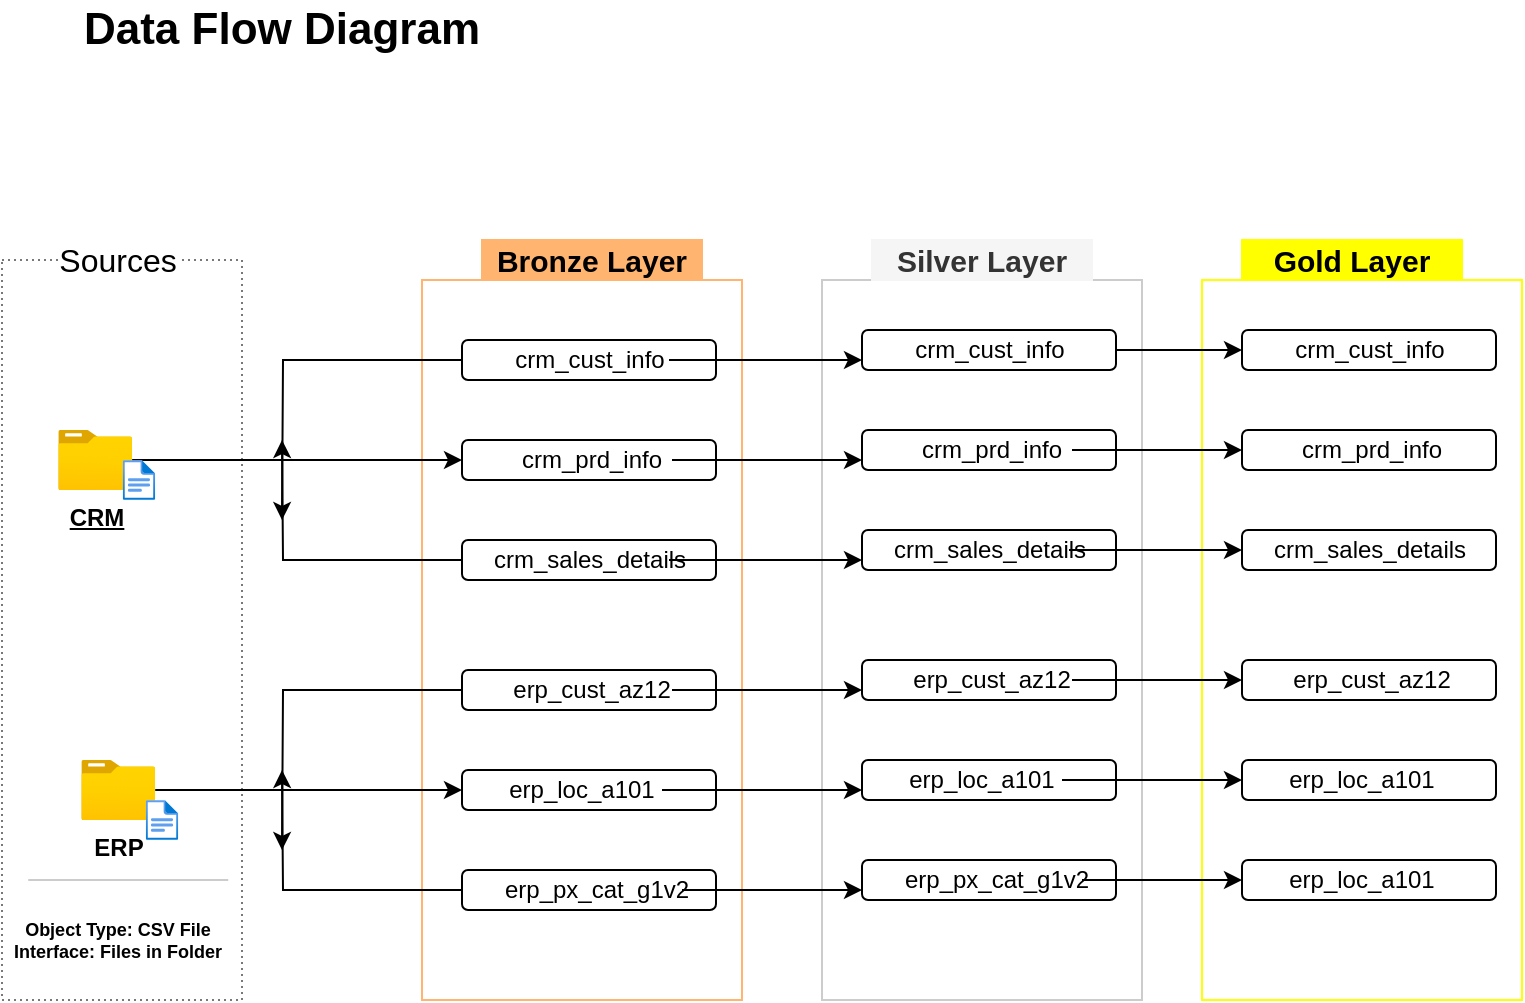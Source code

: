 <mxfile version="26.2.15">
  <diagram id="C5RBs43oDa-KdzZeNtuy" name="Page-1">
    <mxGraphModel dx="1042" dy="634" grid="1" gridSize="10" guides="1" tooltips="1" connect="1" arrows="1" fold="1" page="1" pageScale="1" pageWidth="827" pageHeight="1169" math="0" shadow="0">
      <root>
        <mxCell id="WIyWlLk6GJQsqaUBKTNV-0" />
        <mxCell id="WIyWlLk6GJQsqaUBKTNV-1" parent="WIyWlLk6GJQsqaUBKTNV-0" />
        <mxCell id="lPJ8_AUzKYWF8t1PkoNp-1" value="" style="rounded=0;whiteSpace=wrap;html=1;fillColor=none;strokeColor=light-dark(#787878, #ededed);dashed=1;dashPattern=1 2;" vertex="1" parent="WIyWlLk6GJQsqaUBKTNV-1">
          <mxGeometry x="20" y="150" width="120" height="370" as="geometry" />
        </mxCell>
        <mxCell id="lPJ8_AUzKYWF8t1PkoNp-2" value="Sources" style="rounded=0;whiteSpace=wrap;html=1;textShadow=0;fontSize=16;strokeColor=none;fontStyle=0" vertex="1" parent="WIyWlLk6GJQsqaUBKTNV-1">
          <mxGeometry x="48.12" y="140" width="60" height="20" as="geometry" />
        </mxCell>
        <mxCell id="lPJ8_AUzKYWF8t1PkoNp-7" value="Bronze Layer" style="rounded=0;whiteSpace=wrap;html=1;fillColor=#FFB570;strokeColor=light-dark(#ffb570, #6d5100);textShadow=0;fontSize=15;fontStyle=1" vertex="1" parent="WIyWlLk6GJQsqaUBKTNV-1">
          <mxGeometry x="260" y="140" width="110" height="20" as="geometry" />
        </mxCell>
        <mxCell id="lPJ8_AUzKYWF8t1PkoNp-8" value="" style="rounded=0;whiteSpace=wrap;html=1;fillColor=none;strokeColor=#FFB570;textShadow=1;fontSize=16;" vertex="1" parent="WIyWlLk6GJQsqaUBKTNV-1">
          <mxGeometry x="230" y="160" width="160" height="360" as="geometry" />
        </mxCell>
        <mxCell id="lPJ8_AUzKYWF8t1PkoNp-9" value="" style="rounded=0;whiteSpace=wrap;html=1;fillColor=none;strokeColor=#CCCCCC;textShadow=1;fontSize=16;fontColor=#333333;fontStyle=1" vertex="1" parent="WIyWlLk6GJQsqaUBKTNV-1">
          <mxGeometry x="430" y="160" width="160" height="360" as="geometry" />
        </mxCell>
        <mxCell id="lPJ8_AUzKYWF8t1PkoNp-10" value="" style="rounded=0;whiteSpace=wrap;html=1;fillColor=none;strokeColor=#FFFF00;textShadow=1;fontSize=16;" vertex="1" parent="WIyWlLk6GJQsqaUBKTNV-1">
          <mxGeometry x="620" y="160" width="160" height="360" as="geometry" />
        </mxCell>
        <mxCell id="lPJ8_AUzKYWF8t1PkoNp-80" style="edgeStyle=orthogonalEdgeStyle;rounded=0;orthogonalLoop=1;jettySize=auto;html=1;entryX=0;entryY=0.5;entryDx=0;entryDy=0;" edge="1" parent="WIyWlLk6GJQsqaUBKTNV-1" source="lPJ8_AUzKYWF8t1PkoNp-13" target="lPJ8_AUzKYWF8t1PkoNp-43">
          <mxGeometry relative="1" as="geometry" />
        </mxCell>
        <mxCell id="lPJ8_AUzKYWF8t1PkoNp-13" value="CRM" style="image;aspect=fixed;html=1;points=[];align=center;fontSize=12;image=img/lib/azure2/general/Folder_Blank.svg;fontStyle=5;fontFamily=Helvetica;" vertex="1" parent="WIyWlLk6GJQsqaUBKTNV-1">
          <mxGeometry x="48.12" y="235" width="36.96" height="30" as="geometry" />
        </mxCell>
        <mxCell id="lPJ8_AUzKYWF8t1PkoNp-89" style="edgeStyle=orthogonalEdgeStyle;rounded=0;orthogonalLoop=1;jettySize=auto;html=1;entryX=0;entryY=0.5;entryDx=0;entryDy=0;" edge="1" parent="WIyWlLk6GJQsqaUBKTNV-1" source="lPJ8_AUzKYWF8t1PkoNp-14" target="lPJ8_AUzKYWF8t1PkoNp-87">
          <mxGeometry relative="1" as="geometry" />
        </mxCell>
        <mxCell id="lPJ8_AUzKYWF8t1PkoNp-14" value="ERP" style="image;aspect=fixed;html=1;points=[];align=center;fontSize=12;image=img/lib/azure2/general/Folder_Blank.svg;fontStyle=1;fontFamily=Helvetica;" vertex="1" parent="WIyWlLk6GJQsqaUBKTNV-1">
          <mxGeometry x="59.64" y="400" width="36.96" height="30" as="geometry" />
        </mxCell>
        <mxCell id="lPJ8_AUzKYWF8t1PkoNp-15" value="" style="image;aspect=fixed;html=1;points=[];align=center;fontSize=12;image=img/lib/azure2/general/File.svg;fontStyle=0" vertex="1" parent="WIyWlLk6GJQsqaUBKTNV-1">
          <mxGeometry x="91.89" y="420" width="16.23" height="20" as="geometry" />
        </mxCell>
        <mxCell id="lPJ8_AUzKYWF8t1PkoNp-16" value="" style="endArrow=none;html=1;rounded=0;fillColor=#f5f5f5;strokeColor=#CCCCCC;" edge="1" parent="WIyWlLk6GJQsqaUBKTNV-1">
          <mxGeometry width="50" height="50" relative="1" as="geometry">
            <mxPoint x="63.12" y="460" as="sourcePoint" />
            <mxPoint x="113.12" y="460" as="targetPoint" />
            <Array as="points">
              <mxPoint x="33.12" y="460" />
              <mxPoint x="133.12" y="460" />
            </Array>
          </mxGeometry>
        </mxCell>
        <mxCell id="lPJ8_AUzKYWF8t1PkoNp-17" value="&lt;span&gt;Object Type:&lt;/span&gt; CSV File&lt;div&gt;&lt;span&gt;Interface:&lt;/span&gt; Files in Folder&lt;/div&gt;" style="text;html=1;align=center;verticalAlign=middle;whiteSpace=wrap;rounded=0;fontSize=9;fontStyle=1" vertex="1" parent="WIyWlLk6GJQsqaUBKTNV-1">
          <mxGeometry x="23.12" y="475" width="110" height="30" as="geometry" />
        </mxCell>
        <mxCell id="lPJ8_AUzKYWF8t1PkoNp-18" value="" style="image;aspect=fixed;html=1;points=[];align=center;fontSize=12;image=img/lib/azure2/general/File.svg;fontStyle=0" vertex="1" parent="WIyWlLk6GJQsqaUBKTNV-1">
          <mxGeometry x="80.37" y="250" width="16.23" height="20" as="geometry" />
        </mxCell>
        <mxCell id="lPJ8_AUzKYWF8t1PkoNp-69" style="edgeStyle=orthogonalEdgeStyle;rounded=0;orthogonalLoop=1;jettySize=auto;html=1;" edge="1" parent="WIyWlLk6GJQsqaUBKTNV-1" source="lPJ8_AUzKYWF8t1PkoNp-42">
          <mxGeometry relative="1" as="geometry">
            <mxPoint x="160" y="280" as="targetPoint" />
          </mxGeometry>
        </mxCell>
        <mxCell id="lPJ8_AUzKYWF8t1PkoNp-42" value="" style="rounded=1;whiteSpace=wrap;html=1;" vertex="1" parent="WIyWlLk6GJQsqaUBKTNV-1">
          <mxGeometry x="250" y="190" width="127" height="20" as="geometry" />
        </mxCell>
        <mxCell id="lPJ8_AUzKYWF8t1PkoNp-43" value="" style="rounded=1;whiteSpace=wrap;html=1;" vertex="1" parent="WIyWlLk6GJQsqaUBKTNV-1">
          <mxGeometry x="250" y="240" width="127" height="20" as="geometry" />
        </mxCell>
        <mxCell id="lPJ8_AUzKYWF8t1PkoNp-78" style="edgeStyle=orthogonalEdgeStyle;rounded=0;orthogonalLoop=1;jettySize=auto;html=1;" edge="1" parent="WIyWlLk6GJQsqaUBKTNV-1" source="lPJ8_AUzKYWF8t1PkoNp-44">
          <mxGeometry relative="1" as="geometry">
            <mxPoint x="160" y="240" as="targetPoint" />
          </mxGeometry>
        </mxCell>
        <mxCell id="lPJ8_AUzKYWF8t1PkoNp-44" value="" style="rounded=1;whiteSpace=wrap;html=1;" vertex="1" parent="WIyWlLk6GJQsqaUBKTNV-1">
          <mxGeometry x="250" y="290" width="127" height="20" as="geometry" />
        </mxCell>
        <mxCell id="lPJ8_AUzKYWF8t1PkoNp-84" style="edgeStyle=orthogonalEdgeStyle;rounded=0;orthogonalLoop=1;jettySize=auto;html=1;" edge="1" source="lPJ8_AUzKYWF8t1PkoNp-86" parent="WIyWlLk6GJQsqaUBKTNV-1">
          <mxGeometry relative="1" as="geometry">
            <mxPoint x="160" y="445" as="targetPoint" />
          </mxGeometry>
        </mxCell>
        <mxCell id="lPJ8_AUzKYWF8t1PkoNp-85" style="edgeStyle=orthogonalEdgeStyle;rounded=0;orthogonalLoop=1;jettySize=auto;html=1;" edge="1" source="lPJ8_AUzKYWF8t1PkoNp-88" parent="WIyWlLk6GJQsqaUBKTNV-1">
          <mxGeometry relative="1" as="geometry">
            <mxPoint x="160" y="405" as="targetPoint" />
          </mxGeometry>
        </mxCell>
        <mxCell id="lPJ8_AUzKYWF8t1PkoNp-86" value="" style="rounded=1;whiteSpace=wrap;html=1;" vertex="1" parent="WIyWlLk6GJQsqaUBKTNV-1">
          <mxGeometry x="250" y="355" width="127" height="20" as="geometry" />
        </mxCell>
        <mxCell id="lPJ8_AUzKYWF8t1PkoNp-87" value="" style="rounded=1;whiteSpace=wrap;html=1;" vertex="1" parent="WIyWlLk6GJQsqaUBKTNV-1">
          <mxGeometry x="250" y="405" width="127" height="20" as="geometry" />
        </mxCell>
        <mxCell id="lPJ8_AUzKYWF8t1PkoNp-88" value="" style="rounded=1;whiteSpace=wrap;html=1;" vertex="1" parent="WIyWlLk6GJQsqaUBKTNV-1">
          <mxGeometry x="250" y="455" width="127" height="20" as="geometry" />
        </mxCell>
        <mxCell id="lPJ8_AUzKYWF8t1PkoNp-112" style="edgeStyle=orthogonalEdgeStyle;rounded=0;orthogonalLoop=1;jettySize=auto;html=1;entryX=0;entryY=0.75;entryDx=0;entryDy=0;" edge="1" parent="WIyWlLk6GJQsqaUBKTNV-1" source="lPJ8_AUzKYWF8t1PkoNp-90" target="lPJ8_AUzKYWF8t1PkoNp-99">
          <mxGeometry relative="1" as="geometry" />
        </mxCell>
        <mxCell id="lPJ8_AUzKYWF8t1PkoNp-90" value="crm_cust_info" style="text;html=1;align=center;verticalAlign=middle;whiteSpace=wrap;rounded=0;" vertex="1" parent="WIyWlLk6GJQsqaUBKTNV-1">
          <mxGeometry x="273.5" y="185" width="80" height="30" as="geometry" />
        </mxCell>
        <mxCell id="lPJ8_AUzKYWF8t1PkoNp-115" style="edgeStyle=orthogonalEdgeStyle;rounded=0;orthogonalLoop=1;jettySize=auto;html=1;entryX=0;entryY=0.75;entryDx=0;entryDy=0;" edge="1" parent="WIyWlLk6GJQsqaUBKTNV-1" source="lPJ8_AUzKYWF8t1PkoNp-91" target="lPJ8_AUzKYWF8t1PkoNp-100">
          <mxGeometry relative="1" as="geometry" />
        </mxCell>
        <mxCell id="lPJ8_AUzKYWF8t1PkoNp-91" value="crm_prd_info" style="text;html=1;align=center;verticalAlign=middle;whiteSpace=wrap;rounded=0;" vertex="1" parent="WIyWlLk6GJQsqaUBKTNV-1">
          <mxGeometry x="275" y="235" width="80" height="30" as="geometry" />
        </mxCell>
        <mxCell id="lPJ8_AUzKYWF8t1PkoNp-114" style="edgeStyle=orthogonalEdgeStyle;rounded=0;orthogonalLoop=1;jettySize=auto;html=1;entryX=0;entryY=0.75;entryDx=0;entryDy=0;" edge="1" parent="WIyWlLk6GJQsqaUBKTNV-1" source="lPJ8_AUzKYWF8t1PkoNp-92" target="lPJ8_AUzKYWF8t1PkoNp-101">
          <mxGeometry relative="1" as="geometry" />
        </mxCell>
        <mxCell id="lPJ8_AUzKYWF8t1PkoNp-92" value="crm_sales_details" style="text;html=1;align=center;verticalAlign=middle;whiteSpace=wrap;rounded=0;" vertex="1" parent="WIyWlLk6GJQsqaUBKTNV-1">
          <mxGeometry x="273.5" y="285" width="80" height="30" as="geometry" />
        </mxCell>
        <mxCell id="lPJ8_AUzKYWF8t1PkoNp-120" style="edgeStyle=orthogonalEdgeStyle;rounded=0;orthogonalLoop=1;jettySize=auto;html=1;entryX=0;entryY=0.75;entryDx=0;entryDy=0;" edge="1" parent="WIyWlLk6GJQsqaUBKTNV-1" source="lPJ8_AUzKYWF8t1PkoNp-93" target="lPJ8_AUzKYWF8t1PkoNp-102">
          <mxGeometry relative="1" as="geometry" />
        </mxCell>
        <mxCell id="lPJ8_AUzKYWF8t1PkoNp-93" value="erp_cust_az12" style="text;html=1;align=center;verticalAlign=middle;whiteSpace=wrap;rounded=0;" vertex="1" parent="WIyWlLk6GJQsqaUBKTNV-1">
          <mxGeometry x="275" y="350" width="80" height="30" as="geometry" />
        </mxCell>
        <mxCell id="lPJ8_AUzKYWF8t1PkoNp-118" style="edgeStyle=orthogonalEdgeStyle;rounded=0;orthogonalLoop=1;jettySize=auto;html=1;entryX=0;entryY=0.75;entryDx=0;entryDy=0;" edge="1" parent="WIyWlLk6GJQsqaUBKTNV-1" source="lPJ8_AUzKYWF8t1PkoNp-94" target="lPJ8_AUzKYWF8t1PkoNp-104">
          <mxGeometry relative="1" as="geometry" />
        </mxCell>
        <mxCell id="lPJ8_AUzKYWF8t1PkoNp-94" value="erp_px_cat_g1v2" style="text;html=1;align=center;verticalAlign=middle;whiteSpace=wrap;rounded=0;" vertex="1" parent="WIyWlLk6GJQsqaUBKTNV-1">
          <mxGeometry x="275" y="450" width="85" height="30" as="geometry" />
        </mxCell>
        <mxCell id="lPJ8_AUzKYWF8t1PkoNp-119" style="edgeStyle=orthogonalEdgeStyle;rounded=0;orthogonalLoop=1;jettySize=auto;html=1;entryX=0;entryY=0.75;entryDx=0;entryDy=0;" edge="1" parent="WIyWlLk6GJQsqaUBKTNV-1" source="lPJ8_AUzKYWF8t1PkoNp-97" target="lPJ8_AUzKYWF8t1PkoNp-103">
          <mxGeometry relative="1" as="geometry">
            <mxPoint x="440" y="415" as="targetPoint" />
          </mxGeometry>
        </mxCell>
        <mxCell id="lPJ8_AUzKYWF8t1PkoNp-97" value="erp_loc_a101" style="text;html=1;align=center;verticalAlign=middle;whiteSpace=wrap;rounded=0;" vertex="1" parent="WIyWlLk6GJQsqaUBKTNV-1">
          <mxGeometry x="270" y="400" width="80" height="30" as="geometry" />
        </mxCell>
        <mxCell id="lPJ8_AUzKYWF8t1PkoNp-145" style="edgeStyle=orthogonalEdgeStyle;rounded=0;orthogonalLoop=1;jettySize=auto;html=1;entryX=0;entryY=0.5;entryDx=0;entryDy=0;" edge="1" parent="WIyWlLk6GJQsqaUBKTNV-1" source="lPJ8_AUzKYWF8t1PkoNp-99" target="lPJ8_AUzKYWF8t1PkoNp-134">
          <mxGeometry relative="1" as="geometry" />
        </mxCell>
        <mxCell id="lPJ8_AUzKYWF8t1PkoNp-99" value="" style="rounded=1;whiteSpace=wrap;html=1;" vertex="1" parent="WIyWlLk6GJQsqaUBKTNV-1">
          <mxGeometry x="450" y="185" width="127" height="20" as="geometry" />
        </mxCell>
        <mxCell id="lPJ8_AUzKYWF8t1PkoNp-100" value="" style="rounded=1;whiteSpace=wrap;html=1;" vertex="1" parent="WIyWlLk6GJQsqaUBKTNV-1">
          <mxGeometry x="450" y="235" width="127" height="20" as="geometry" />
        </mxCell>
        <mxCell id="lPJ8_AUzKYWF8t1PkoNp-101" value="" style="rounded=1;whiteSpace=wrap;html=1;" vertex="1" parent="WIyWlLk6GJQsqaUBKTNV-1">
          <mxGeometry x="450" y="285" width="127" height="20" as="geometry" />
        </mxCell>
        <mxCell id="lPJ8_AUzKYWF8t1PkoNp-102" value="" style="rounded=1;whiteSpace=wrap;html=1;" vertex="1" parent="WIyWlLk6GJQsqaUBKTNV-1">
          <mxGeometry x="450" y="350" width="127" height="20" as="geometry" />
        </mxCell>
        <mxCell id="lPJ8_AUzKYWF8t1PkoNp-103" value="" style="rounded=1;whiteSpace=wrap;html=1;" vertex="1" parent="WIyWlLk6GJQsqaUBKTNV-1">
          <mxGeometry x="450" y="400" width="127" height="20" as="geometry" />
        </mxCell>
        <mxCell id="lPJ8_AUzKYWF8t1PkoNp-104" value="" style="rounded=1;whiteSpace=wrap;html=1;" vertex="1" parent="WIyWlLk6GJQsqaUBKTNV-1">
          <mxGeometry x="450" y="450" width="127" height="20" as="geometry" />
        </mxCell>
        <mxCell id="lPJ8_AUzKYWF8t1PkoNp-105" value="crm_cust_info" style="text;html=1;align=center;verticalAlign=middle;whiteSpace=wrap;rounded=0;" vertex="1" parent="WIyWlLk6GJQsqaUBKTNV-1">
          <mxGeometry x="473.5" y="180" width="80" height="30" as="geometry" />
        </mxCell>
        <mxCell id="lPJ8_AUzKYWF8t1PkoNp-146" style="edgeStyle=orthogonalEdgeStyle;rounded=0;orthogonalLoop=1;jettySize=auto;html=1;entryX=0;entryY=0.5;entryDx=0;entryDy=0;" edge="1" parent="WIyWlLk6GJQsqaUBKTNV-1" source="lPJ8_AUzKYWF8t1PkoNp-106" target="lPJ8_AUzKYWF8t1PkoNp-135">
          <mxGeometry relative="1" as="geometry" />
        </mxCell>
        <mxCell id="lPJ8_AUzKYWF8t1PkoNp-106" value="crm_prd_info" style="text;html=1;align=center;verticalAlign=middle;whiteSpace=wrap;rounded=0;" vertex="1" parent="WIyWlLk6GJQsqaUBKTNV-1">
          <mxGeometry x="475" y="230" width="80" height="30" as="geometry" />
        </mxCell>
        <mxCell id="lPJ8_AUzKYWF8t1PkoNp-147" style="edgeStyle=orthogonalEdgeStyle;rounded=0;orthogonalLoop=1;jettySize=auto;html=1;entryX=0;entryY=0.5;entryDx=0;entryDy=0;" edge="1" parent="WIyWlLk6GJQsqaUBKTNV-1" source="lPJ8_AUzKYWF8t1PkoNp-107" target="lPJ8_AUzKYWF8t1PkoNp-136">
          <mxGeometry relative="1" as="geometry" />
        </mxCell>
        <mxCell id="lPJ8_AUzKYWF8t1PkoNp-107" value="crm_sales_details" style="text;html=1;align=center;verticalAlign=middle;whiteSpace=wrap;rounded=0;" vertex="1" parent="WIyWlLk6GJQsqaUBKTNV-1">
          <mxGeometry x="473.5" y="280" width="80" height="30" as="geometry" />
        </mxCell>
        <mxCell id="lPJ8_AUzKYWF8t1PkoNp-148" style="edgeStyle=orthogonalEdgeStyle;rounded=0;orthogonalLoop=1;jettySize=auto;html=1;entryX=0;entryY=0.5;entryDx=0;entryDy=0;" edge="1" parent="WIyWlLk6GJQsqaUBKTNV-1" source="lPJ8_AUzKYWF8t1PkoNp-108" target="lPJ8_AUzKYWF8t1PkoNp-137">
          <mxGeometry relative="1" as="geometry" />
        </mxCell>
        <mxCell id="lPJ8_AUzKYWF8t1PkoNp-108" value="erp_cust_az12" style="text;html=1;align=center;verticalAlign=middle;whiteSpace=wrap;rounded=0;" vertex="1" parent="WIyWlLk6GJQsqaUBKTNV-1">
          <mxGeometry x="475" y="345" width="80" height="30" as="geometry" />
        </mxCell>
        <mxCell id="lPJ8_AUzKYWF8t1PkoNp-151" style="edgeStyle=orthogonalEdgeStyle;rounded=0;orthogonalLoop=1;jettySize=auto;html=1;entryX=0;entryY=0.5;entryDx=0;entryDy=0;" edge="1" parent="WIyWlLk6GJQsqaUBKTNV-1" source="lPJ8_AUzKYWF8t1PkoNp-109" target="lPJ8_AUzKYWF8t1PkoNp-139">
          <mxGeometry relative="1" as="geometry" />
        </mxCell>
        <mxCell id="lPJ8_AUzKYWF8t1PkoNp-109" value="erp_px_cat_g1v2" style="text;html=1;align=center;verticalAlign=middle;whiteSpace=wrap;rounded=0;" vertex="1" parent="WIyWlLk6GJQsqaUBKTNV-1">
          <mxGeometry x="475" y="445" width="85" height="30" as="geometry" />
        </mxCell>
        <mxCell id="lPJ8_AUzKYWF8t1PkoNp-150" style="edgeStyle=orthogonalEdgeStyle;rounded=0;orthogonalLoop=1;jettySize=auto;html=1;entryX=0;entryY=0.5;entryDx=0;entryDy=0;" edge="1" parent="WIyWlLk6GJQsqaUBKTNV-1" source="lPJ8_AUzKYWF8t1PkoNp-110" target="lPJ8_AUzKYWF8t1PkoNp-138">
          <mxGeometry relative="1" as="geometry" />
        </mxCell>
        <mxCell id="lPJ8_AUzKYWF8t1PkoNp-110" value="erp_loc_a101" style="text;html=1;align=center;verticalAlign=middle;whiteSpace=wrap;rounded=0;" vertex="1" parent="WIyWlLk6GJQsqaUBKTNV-1">
          <mxGeometry x="470" y="395" width="80" height="30" as="geometry" />
        </mxCell>
        <mxCell id="lPJ8_AUzKYWF8t1PkoNp-134" value="" style="rounded=1;whiteSpace=wrap;html=1;" vertex="1" parent="WIyWlLk6GJQsqaUBKTNV-1">
          <mxGeometry x="640" y="185" width="127" height="20" as="geometry" />
        </mxCell>
        <mxCell id="lPJ8_AUzKYWF8t1PkoNp-135" value="" style="rounded=1;whiteSpace=wrap;html=1;" vertex="1" parent="WIyWlLk6GJQsqaUBKTNV-1">
          <mxGeometry x="640" y="235" width="127" height="20" as="geometry" />
        </mxCell>
        <mxCell id="lPJ8_AUzKYWF8t1PkoNp-136" value="" style="rounded=1;whiteSpace=wrap;html=1;" vertex="1" parent="WIyWlLk6GJQsqaUBKTNV-1">
          <mxGeometry x="640" y="285" width="127" height="20" as="geometry" />
        </mxCell>
        <mxCell id="lPJ8_AUzKYWF8t1PkoNp-137" value="" style="rounded=1;whiteSpace=wrap;html=1;" vertex="1" parent="WIyWlLk6GJQsqaUBKTNV-1">
          <mxGeometry x="640" y="350" width="127" height="20" as="geometry" />
        </mxCell>
        <mxCell id="lPJ8_AUzKYWF8t1PkoNp-138" value="" style="rounded=1;whiteSpace=wrap;html=1;" vertex="1" parent="WIyWlLk6GJQsqaUBKTNV-1">
          <mxGeometry x="640" y="400" width="127" height="20" as="geometry" />
        </mxCell>
        <mxCell id="lPJ8_AUzKYWF8t1PkoNp-139" value="" style="rounded=1;whiteSpace=wrap;html=1;" vertex="1" parent="WIyWlLk6GJQsqaUBKTNV-1">
          <mxGeometry x="640" y="450" width="127" height="20" as="geometry" />
        </mxCell>
        <mxCell id="lPJ8_AUzKYWF8t1PkoNp-140" value="crm_cust_info" style="text;html=1;align=center;verticalAlign=middle;whiteSpace=wrap;rounded=0;" vertex="1" parent="WIyWlLk6GJQsqaUBKTNV-1">
          <mxGeometry x="663.5" y="180" width="80" height="30" as="geometry" />
        </mxCell>
        <mxCell id="lPJ8_AUzKYWF8t1PkoNp-141" value="crm_prd_info" style="text;html=1;align=center;verticalAlign=middle;whiteSpace=wrap;rounded=0;" vertex="1" parent="WIyWlLk6GJQsqaUBKTNV-1">
          <mxGeometry x="665" y="230" width="80" height="30" as="geometry" />
        </mxCell>
        <mxCell id="lPJ8_AUzKYWF8t1PkoNp-142" value="crm_sales_details" style="text;html=1;align=center;verticalAlign=middle;whiteSpace=wrap;rounded=0;" vertex="1" parent="WIyWlLk6GJQsqaUBKTNV-1">
          <mxGeometry x="663.5" y="280" width="80" height="30" as="geometry" />
        </mxCell>
        <mxCell id="lPJ8_AUzKYWF8t1PkoNp-143" value="erp_cust_az12" style="text;html=1;align=center;verticalAlign=middle;whiteSpace=wrap;rounded=0;" vertex="1" parent="WIyWlLk6GJQsqaUBKTNV-1">
          <mxGeometry x="665" y="345" width="80" height="30" as="geometry" />
        </mxCell>
        <mxCell id="lPJ8_AUzKYWF8t1PkoNp-144" value="erp_loc_a101" style="text;html=1;align=center;verticalAlign=middle;whiteSpace=wrap;rounded=0;" vertex="1" parent="WIyWlLk6GJQsqaUBKTNV-1">
          <mxGeometry x="660" y="395" width="80" height="30" as="geometry" />
        </mxCell>
        <mxCell id="lPJ8_AUzKYWF8t1PkoNp-152" value="erp_loc_a101" style="text;html=1;align=center;verticalAlign=middle;whiteSpace=wrap;rounded=0;" vertex="1" parent="WIyWlLk6GJQsqaUBKTNV-1">
          <mxGeometry x="660" y="445" width="80" height="30" as="geometry" />
        </mxCell>
        <mxCell id="lPJ8_AUzKYWF8t1PkoNp-155" value="Silver Layer" style="rounded=0;whiteSpace=wrap;html=1;fillColor=#f5f5f5;strokeColor=light-dark(#f5f5f5, #959595);textShadow=0;fontSize=15;fontStyle=1;fontColor=#333333;" vertex="1" parent="WIyWlLk6GJQsqaUBKTNV-1">
          <mxGeometry x="455" y="140" width="110" height="20" as="geometry" />
        </mxCell>
        <mxCell id="lPJ8_AUzKYWF8t1PkoNp-156" value="Gold Layer" style="rounded=0;whiteSpace=wrap;html=1;fillColor=light-dark(#ffff00, #7e3f03);strokeColor=light-dark(#FFFF00,#FFFF00);textShadow=0;fontSize=15;fontStyle=1" vertex="1" parent="WIyWlLk6GJQsqaUBKTNV-1">
          <mxGeometry x="640" y="140" width="110" height="20" as="geometry" />
        </mxCell>
        <mxCell id="lPJ8_AUzKYWF8t1PkoNp-157" value="Data Flow Diagram" style="text;html=1;align=center;verticalAlign=middle;whiteSpace=wrap;rounded=0;fontStyle=1;fontSize=22;" vertex="1" parent="WIyWlLk6GJQsqaUBKTNV-1">
          <mxGeometry x="45" y="20" width="230" height="30" as="geometry" />
        </mxCell>
      </root>
    </mxGraphModel>
  </diagram>
</mxfile>
